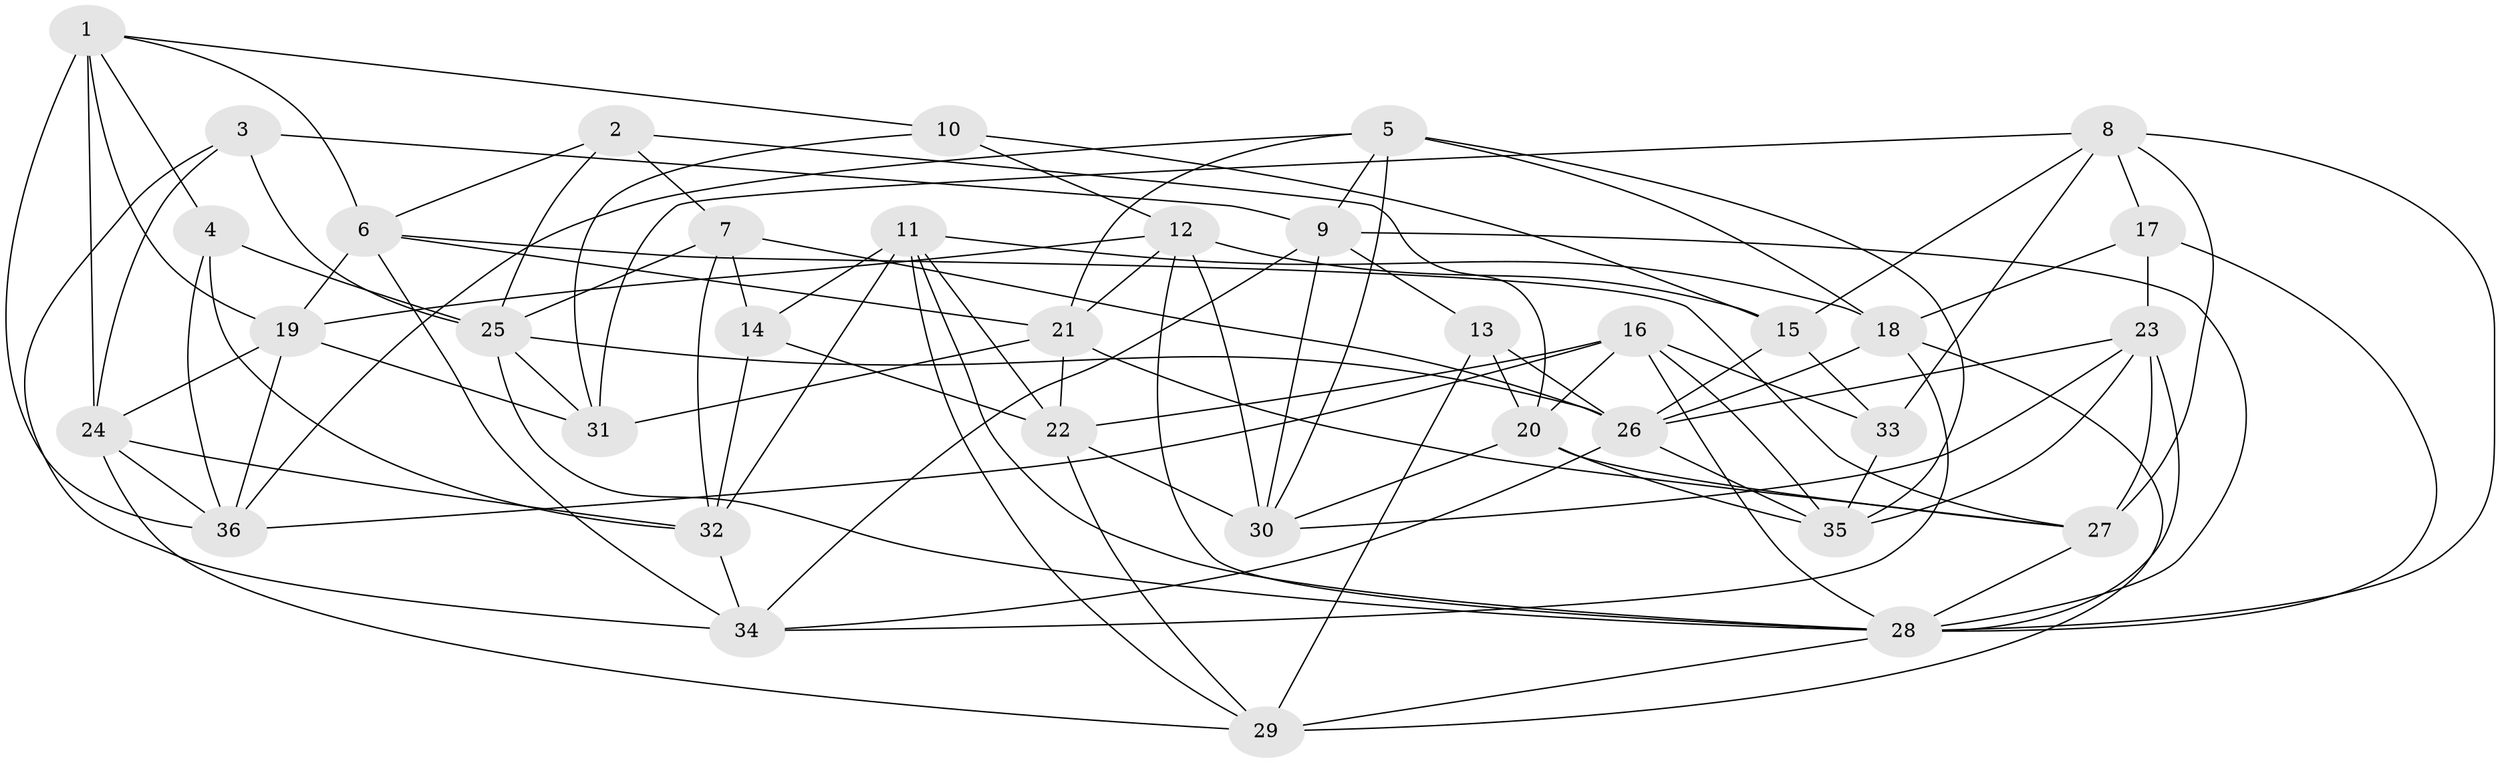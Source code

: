 // original degree distribution, {4: 1.0}
// Generated by graph-tools (version 1.1) at 2025/50/03/09/25 03:50:51]
// undirected, 36 vertices, 102 edges
graph export_dot {
graph [start="1"]
  node [color=gray90,style=filled];
  1;
  2;
  3;
  4;
  5;
  6;
  7;
  8;
  9;
  10;
  11;
  12;
  13;
  14;
  15;
  16;
  17;
  18;
  19;
  20;
  21;
  22;
  23;
  24;
  25;
  26;
  27;
  28;
  29;
  30;
  31;
  32;
  33;
  34;
  35;
  36;
  1 -- 4 [weight=1.0];
  1 -- 6 [weight=1.0];
  1 -- 10 [weight=1.0];
  1 -- 19 [weight=1.0];
  1 -- 24 [weight=1.0];
  1 -- 36 [weight=1.0];
  2 -- 6 [weight=1.0];
  2 -- 7 [weight=1.0];
  2 -- 20 [weight=1.0];
  2 -- 25 [weight=1.0];
  3 -- 9 [weight=1.0];
  3 -- 24 [weight=1.0];
  3 -- 25 [weight=1.0];
  3 -- 34 [weight=1.0];
  4 -- 25 [weight=1.0];
  4 -- 32 [weight=1.0];
  4 -- 36 [weight=1.0];
  5 -- 9 [weight=1.0];
  5 -- 18 [weight=1.0];
  5 -- 21 [weight=1.0];
  5 -- 30 [weight=1.0];
  5 -- 35 [weight=1.0];
  5 -- 36 [weight=1.0];
  6 -- 19 [weight=1.0];
  6 -- 21 [weight=1.0];
  6 -- 27 [weight=1.0];
  6 -- 34 [weight=1.0];
  7 -- 14 [weight=1.0];
  7 -- 25 [weight=1.0];
  7 -- 26 [weight=2.0];
  7 -- 32 [weight=1.0];
  8 -- 15 [weight=1.0];
  8 -- 17 [weight=1.0];
  8 -- 27 [weight=1.0];
  8 -- 28 [weight=1.0];
  8 -- 31 [weight=1.0];
  8 -- 33 [weight=1.0];
  9 -- 13 [weight=1.0];
  9 -- 28 [weight=1.0];
  9 -- 30 [weight=1.0];
  9 -- 34 [weight=1.0];
  10 -- 12 [weight=1.0];
  10 -- 15 [weight=2.0];
  10 -- 31 [weight=2.0];
  11 -- 14 [weight=1.0];
  11 -- 18 [weight=1.0];
  11 -- 22 [weight=1.0];
  11 -- 28 [weight=1.0];
  11 -- 29 [weight=1.0];
  11 -- 32 [weight=1.0];
  12 -- 15 [weight=1.0];
  12 -- 19 [weight=1.0];
  12 -- 21 [weight=1.0];
  12 -- 28 [weight=1.0];
  12 -- 30 [weight=1.0];
  13 -- 20 [weight=1.0];
  13 -- 26 [weight=1.0];
  13 -- 29 [weight=1.0];
  14 -- 22 [weight=1.0];
  14 -- 32 [weight=1.0];
  15 -- 26 [weight=1.0];
  15 -- 33 [weight=1.0];
  16 -- 20 [weight=1.0];
  16 -- 22 [weight=1.0];
  16 -- 28 [weight=1.0];
  16 -- 33 [weight=1.0];
  16 -- 35 [weight=1.0];
  16 -- 36 [weight=1.0];
  17 -- 18 [weight=1.0];
  17 -- 23 [weight=1.0];
  17 -- 28 [weight=1.0];
  18 -- 26 [weight=1.0];
  18 -- 29 [weight=1.0];
  18 -- 34 [weight=1.0];
  19 -- 24 [weight=1.0];
  19 -- 31 [weight=1.0];
  19 -- 36 [weight=1.0];
  20 -- 27 [weight=1.0];
  20 -- 30 [weight=1.0];
  20 -- 35 [weight=1.0];
  21 -- 22 [weight=1.0];
  21 -- 27 [weight=1.0];
  21 -- 31 [weight=1.0];
  22 -- 29 [weight=1.0];
  22 -- 30 [weight=1.0];
  23 -- 26 [weight=1.0];
  23 -- 27 [weight=1.0];
  23 -- 28 [weight=1.0];
  23 -- 30 [weight=1.0];
  23 -- 35 [weight=1.0];
  24 -- 29 [weight=1.0];
  24 -- 32 [weight=1.0];
  24 -- 36 [weight=1.0];
  25 -- 26 [weight=2.0];
  25 -- 28 [weight=1.0];
  25 -- 31 [weight=1.0];
  26 -- 34 [weight=1.0];
  26 -- 35 [weight=1.0];
  27 -- 28 [weight=1.0];
  28 -- 29 [weight=1.0];
  32 -- 34 [weight=1.0];
  33 -- 35 [weight=1.0];
}
